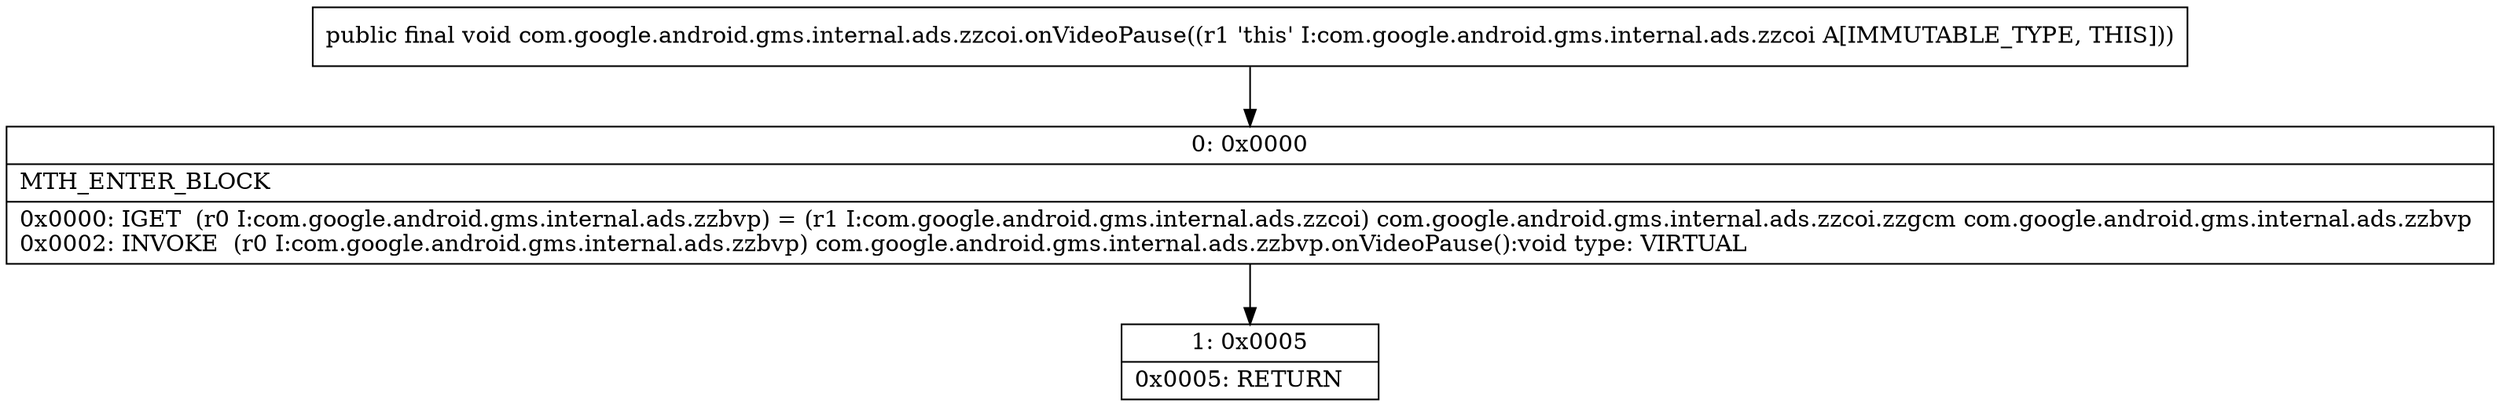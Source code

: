digraph "CFG forcom.google.android.gms.internal.ads.zzcoi.onVideoPause()V" {
Node_0 [shape=record,label="{0\:\ 0x0000|MTH_ENTER_BLOCK\l|0x0000: IGET  (r0 I:com.google.android.gms.internal.ads.zzbvp) = (r1 I:com.google.android.gms.internal.ads.zzcoi) com.google.android.gms.internal.ads.zzcoi.zzgcm com.google.android.gms.internal.ads.zzbvp \l0x0002: INVOKE  (r0 I:com.google.android.gms.internal.ads.zzbvp) com.google.android.gms.internal.ads.zzbvp.onVideoPause():void type: VIRTUAL \l}"];
Node_1 [shape=record,label="{1\:\ 0x0005|0x0005: RETURN   \l}"];
MethodNode[shape=record,label="{public final void com.google.android.gms.internal.ads.zzcoi.onVideoPause((r1 'this' I:com.google.android.gms.internal.ads.zzcoi A[IMMUTABLE_TYPE, THIS])) }"];
MethodNode -> Node_0;
Node_0 -> Node_1;
}

